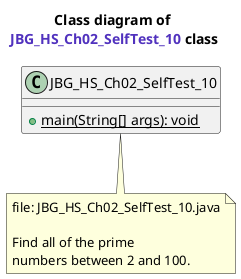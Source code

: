 @startuml
title Class diagram of \n<font name=monospace><color #5132be>JBG_HS_Ch02_SelfTest_10</color></font> class

class JBG_HS_Ch02_SelfTest_10 {
    {method} + {static} main(String[] args): void
}
note bottom of JBG_HS_Ch02_SelfTest_10
    file: JBG_HS_Ch02_SelfTest_10.java
    
    Find all of the prime 
    numbers between 2 and 100.
end note
@enduml